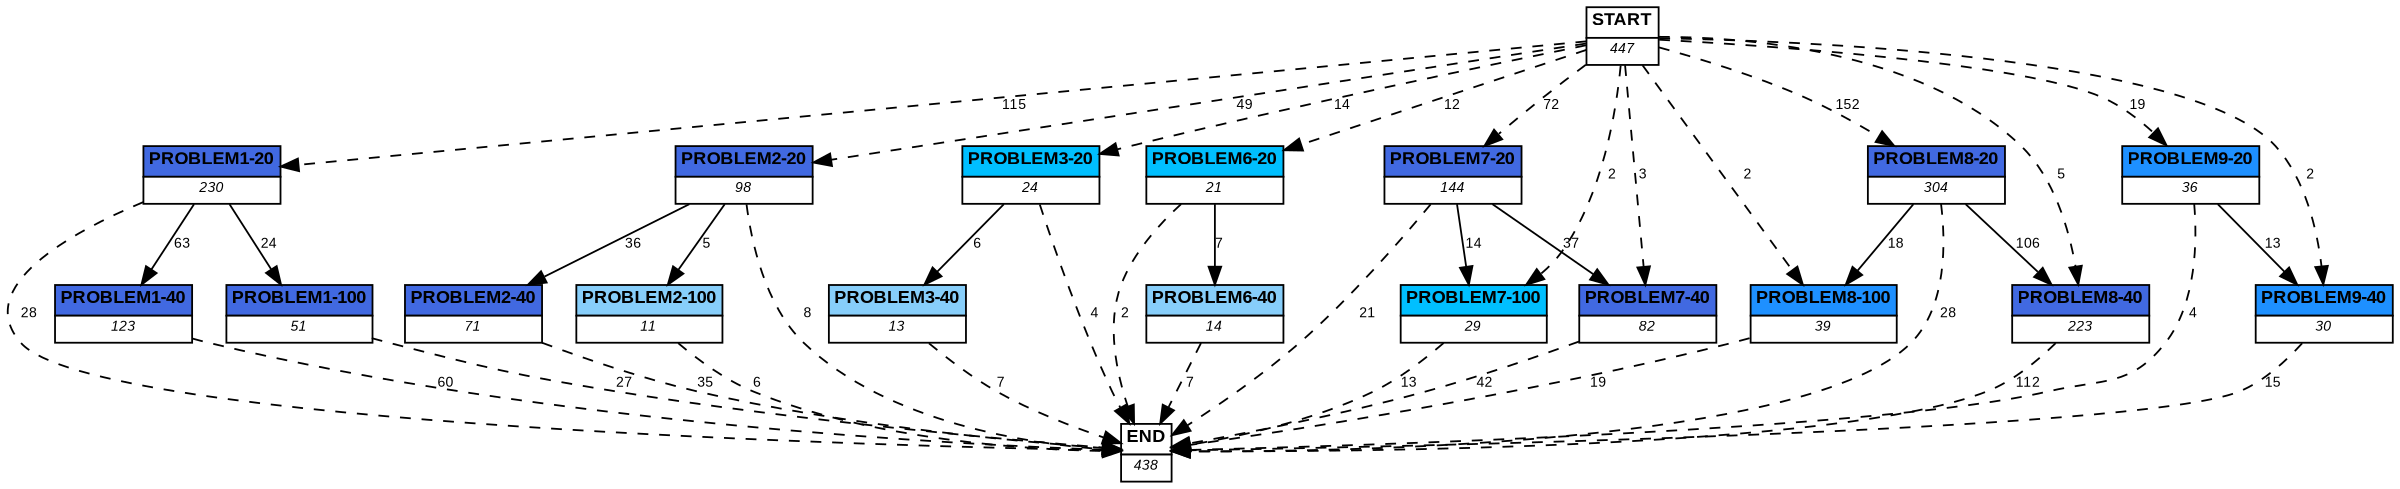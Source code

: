 digraph graphname {
	dpi = 150
	size="16,11!";
	margin = 0;
"PROBLEM1-20" [shape=plain, label=<<table border="0" cellborder="1" cellspacing="0"><tr><td bgcolor="royalblue"><FONT face="Arial" POINT-SIZE="10"><b>PROBLEM1-20</b></FONT></td></tr><tr><td bgcolor="white"><FONT face="Arial" POINT-SIZE="8"><i>230</i></FONT></td></tr></table>>]
"PROBLEM1-40" [shape=plain, label=<<table border="0" cellborder="1" cellspacing="0"><tr><td bgcolor="royalblue"><FONT face="Arial" POINT-SIZE="10"><b>PROBLEM1-40</b></FONT></td></tr><tr><td bgcolor="white"><FONT face="Arial" POINT-SIZE="8"><i>123</i></FONT></td></tr></table>>]
"PROBLEM1-100" [shape=plain, label=<<table border="0" cellborder="1" cellspacing="0"><tr><td bgcolor="royalblue"><FONT face="Arial" POINT-SIZE="10"><b>PROBLEM1-100</b></FONT></td></tr><tr><td bgcolor="white"><FONT face="Arial" POINT-SIZE="8"><i>51</i></FONT></td></tr></table>>]
"PROBLEM2-20" [shape=plain, label=<<table border="0" cellborder="1" cellspacing="0"><tr><td bgcolor="royalblue"><FONT face="Arial" POINT-SIZE="10"><b>PROBLEM2-20</b></FONT></td></tr><tr><td bgcolor="white"><FONT face="Arial" POINT-SIZE="8"><i>98</i></FONT></td></tr></table>>]
"PROBLEM2-40" [shape=plain, label=<<table border="0" cellborder="1" cellspacing="0"><tr><td bgcolor="royalblue"><FONT face="Arial" POINT-SIZE="10"><b>PROBLEM2-40</b></FONT></td></tr><tr><td bgcolor="white"><FONT face="Arial" POINT-SIZE="8"><i>71</i></FONT></td></tr></table>>]
"PROBLEM3-20" [shape=plain, label=<<table border="0" cellborder="1" cellspacing="0"><tr><td bgcolor="deepskyblue"><FONT face="Arial" POINT-SIZE="10"><b>PROBLEM3-20</b></FONT></td></tr><tr><td bgcolor="white"><FONT face="Arial" POINT-SIZE="8"><i>24</i></FONT></td></tr></table>>]
"PROBLEM3-40" [shape=plain, label=<<table border="0" cellborder="1" cellspacing="0"><tr><td bgcolor="lightskyblue"><FONT face="Arial" POINT-SIZE="10"><b>PROBLEM3-40</b></FONT></td></tr><tr><td bgcolor="white"><FONT face="Arial" POINT-SIZE="8"><i>13</i></FONT></td></tr></table>>]
"PROBLEM2-100" [shape=plain, label=<<table border="0" cellborder="1" cellspacing="0"><tr><td bgcolor="lightskyblue"><FONT face="Arial" POINT-SIZE="10"><b>PROBLEM2-100</b></FONT></td></tr><tr><td bgcolor="white"><FONT face="Arial" POINT-SIZE="8"><i>11</i></FONT></td></tr></table>>]
"PROBLEM7-20" [shape=plain, label=<<table border="0" cellborder="1" cellspacing="0"><tr><td bgcolor="royalblue"><FONT face="Arial" POINT-SIZE="10"><b>PROBLEM7-20</b></FONT></td></tr><tr><td bgcolor="white"><FONT face="Arial" POINT-SIZE="8"><i>144</i></FONT></td></tr></table>>]
"PROBLEM6-20" [shape=plain, label=<<table border="0" cellborder="1" cellspacing="0"><tr><td bgcolor="deepskyblue"><FONT face="Arial" POINT-SIZE="10"><b>PROBLEM6-20</b></FONT></td></tr><tr><td bgcolor="white"><FONT face="Arial" POINT-SIZE="8"><i>21</i></FONT></td></tr></table>>]
"PROBLEM6-40" [shape=plain, label=<<table border="0" cellborder="1" cellspacing="0"><tr><td bgcolor="lightskyblue"><FONT face="Arial" POINT-SIZE="10"><b>PROBLEM6-40</b></FONT></td></tr><tr><td bgcolor="white"><FONT face="Arial" POINT-SIZE="8"><i>14</i></FONT></td></tr></table>>]
"PROBLEM7-100" [shape=plain, label=<<table border="0" cellborder="1" cellspacing="0"><tr><td bgcolor="deepskyblue"><FONT face="Arial" POINT-SIZE="10"><b>PROBLEM7-100</b></FONT></td></tr><tr><td bgcolor="white"><FONT face="Arial" POINT-SIZE="8"><i>29</i></FONT></td></tr></table>>]
"PROBLEM8-20" [shape=plain, label=<<table border="0" cellborder="1" cellspacing="0"><tr><td bgcolor="royalblue"><FONT face="Arial" POINT-SIZE="10"><b>PROBLEM8-20</b></FONT></td></tr><tr><td bgcolor="white"><FONT face="Arial" POINT-SIZE="8"><i>304</i></FONT></td></tr></table>>]
"PROBLEM8-40" [shape=plain, label=<<table border="0" cellborder="1" cellspacing="0"><tr><td bgcolor="royalblue"><FONT face="Arial" POINT-SIZE="10"><b>PROBLEM8-40</b></FONT></td></tr><tr><td bgcolor="white"><FONT face="Arial" POINT-SIZE="8"><i>223</i></FONT></td></tr></table>>]
"PROBLEM7-40" [shape=plain, label=<<table border="0" cellborder="1" cellspacing="0"><tr><td bgcolor="royalblue"><FONT face="Arial" POINT-SIZE="10"><b>PROBLEM7-40</b></FONT></td></tr><tr><td bgcolor="white"><FONT face="Arial" POINT-SIZE="8"><i>82</i></FONT></td></tr></table>>]
"PROBLEM8-100" [shape=plain, label=<<table border="0" cellborder="1" cellspacing="0"><tr><td bgcolor="dodgerblue"><FONT face="Arial" POINT-SIZE="10"><b>PROBLEM8-100</b></FONT></td></tr><tr><td bgcolor="white"><FONT face="Arial" POINT-SIZE="8"><i>39</i></FONT></td></tr></table>>]
"PROBLEM9-20" [shape=plain, label=<<table border="0" cellborder="1" cellspacing="0"><tr><td bgcolor="dodgerblue"><FONT face="Arial" POINT-SIZE="10"><b>PROBLEM9-20</b></FONT></td></tr><tr><td bgcolor="white"><FONT face="Arial" POINT-SIZE="8"><i>36</i></FONT></td></tr></table>>]
"PROBLEM9-40" [shape=plain, label=<<table border="0" cellborder="1" cellspacing="0"><tr><td bgcolor="dodgerblue"><FONT face="Arial" POINT-SIZE="10"><b>PROBLEM9-40</b></FONT></td></tr><tr><td bgcolor="white"><FONT face="Arial" POINT-SIZE="8"><i>30</i></FONT></td></tr></table>>]
"START" [shape=plain, label=<<table border="0" cellborder="1" cellspacing="0"><tr><td bgcolor="white"><FONT face="Arial" POINT-SIZE="10"><b>START</b></FONT></td></tr><tr><td bgcolor="white"><FONT face="Arial" POINT-SIZE="8"><i>447</i></FONT></td></tr></table>>]
"END" [shape=plain, label=<<table border="0" cellborder="1" cellspacing="0"><tr><td bgcolor="white"><FONT face="Arial" POINT-SIZE="10"><b>END</b></FONT></td></tr><tr><td bgcolor="white"><FONT face="Arial" POINT-SIZE="8"><i>438</i></FONT></td></tr></table>>]
"PROBLEM1-20" -> "PROBLEM1-40" [ label ="63" labelfloat=false fontname="Arial" fontsize=8]
"PROBLEM1-20" -> "PROBLEM1-100" [ label ="24" labelfloat=false fontname="Arial" fontsize=8]
"PROBLEM1-20" -> "END" [ style = dashed label ="28" labelfloat=false fontname="Arial" fontsize=8]
"PROBLEM1-40" -> "END" [ style = dashed label ="60" labelfloat=false fontname="Arial" fontsize=8]
"PROBLEM1-100" -> "END" [ style = dashed label ="27" labelfloat=false fontname="Arial" fontsize=8]
"PROBLEM2-20" -> "PROBLEM2-40" [ label ="36" labelfloat=false fontname="Arial" fontsize=8]
"PROBLEM2-20" -> "PROBLEM2-100" [ label ="5" labelfloat=false fontname="Arial" fontsize=8]
"PROBLEM2-20" -> "END" [ style = dashed label ="8" labelfloat=false fontname="Arial" fontsize=8]
"PROBLEM2-40" -> "END" [ style = dashed label ="35" labelfloat=false fontname="Arial" fontsize=8]
"PROBLEM3-20" -> "PROBLEM3-40" [ label ="6" labelfloat=false fontname="Arial" fontsize=8]
"PROBLEM3-20" -> "END" [ style = dashed label ="4" labelfloat=false fontname="Arial" fontsize=8]
"PROBLEM3-40" -> "END" [ style = dashed label ="7" labelfloat=false fontname="Arial" fontsize=8]
"PROBLEM2-100" -> "END" [ style = dashed label ="6" labelfloat=false fontname="Arial" fontsize=8]
"PROBLEM7-20" -> "PROBLEM7-100" [ label ="14" labelfloat=false fontname="Arial" fontsize=8]
"PROBLEM7-20" -> "PROBLEM7-40" [ label ="37" labelfloat=false fontname="Arial" fontsize=8]
"PROBLEM7-20" -> "END" [ style = dashed label ="21" labelfloat=false fontname="Arial" fontsize=8]
"PROBLEM6-20" -> "PROBLEM6-40" [ label ="7" labelfloat=false fontname="Arial" fontsize=8]
"PROBLEM6-20" -> "END" [ style = dashed label ="2" labelfloat=false fontname="Arial" fontsize=8]
"PROBLEM6-40" -> "END" [ style = dashed label ="7" labelfloat=false fontname="Arial" fontsize=8]
"PROBLEM7-100" -> "END" [ style = dashed label ="13" labelfloat=false fontname="Arial" fontsize=8]
"PROBLEM8-20" -> "PROBLEM8-40" [ label ="106" labelfloat=false fontname="Arial" fontsize=8]
"PROBLEM8-20" -> "PROBLEM8-100" [ label ="18" labelfloat=false fontname="Arial" fontsize=8]
"PROBLEM8-20" -> "END" [ style = dashed label ="28" labelfloat=false fontname="Arial" fontsize=8]
"PROBLEM8-40" -> "END" [ style = dashed label ="112" labelfloat=false fontname="Arial" fontsize=8]
"PROBLEM7-40" -> "END" [ style = dashed label ="42" labelfloat=false fontname="Arial" fontsize=8]
"PROBLEM8-100" -> "END" [ style = dashed label ="19" labelfloat=false fontname="Arial" fontsize=8]
"PROBLEM9-20" -> "PROBLEM9-40" [ label ="13" labelfloat=false fontname="Arial" fontsize=8]
"PROBLEM9-20" -> "END" [ style = dashed label ="4" labelfloat=false fontname="Arial" fontsize=8]
"PROBLEM9-40" -> "END" [ style = dashed label ="15" labelfloat=false fontname="Arial" fontsize=8]
"START" -> "PROBLEM1-20" [ style = dashed label ="115" labelfloat=false fontname="Arial" fontsize=8]
"START" -> "PROBLEM2-20" [ style = dashed label ="49" labelfloat=false fontname="Arial" fontsize=8]
"START" -> "PROBLEM3-20" [ style = dashed label ="14" labelfloat=false fontname="Arial" fontsize=8]
"START" -> "PROBLEM7-20" [ style = dashed label ="72" labelfloat=false fontname="Arial" fontsize=8]
"START" -> "PROBLEM6-20" [ style = dashed label ="12" labelfloat=false fontname="Arial" fontsize=8]
"START" -> "PROBLEM7-100" [ style = dashed label ="2" labelfloat=false fontname="Arial" fontsize=8]
"START" -> "PROBLEM8-20" [ style = dashed label ="152" labelfloat=false fontname="Arial" fontsize=8]
"START" -> "PROBLEM8-40" [ style = dashed label ="5" labelfloat=false fontname="Arial" fontsize=8]
"START" -> "PROBLEM7-40" [ style = dashed label ="3" labelfloat=false fontname="Arial" fontsize=8]
"START" -> "PROBLEM8-100" [ style = dashed label ="2" labelfloat=false fontname="Arial" fontsize=8]
"START" -> "PROBLEM9-20" [ style = dashed label ="19" labelfloat=false fontname="Arial" fontsize=8]
"START" -> "PROBLEM9-40" [ style = dashed label ="2" labelfloat=false fontname="Arial" fontsize=8]
}